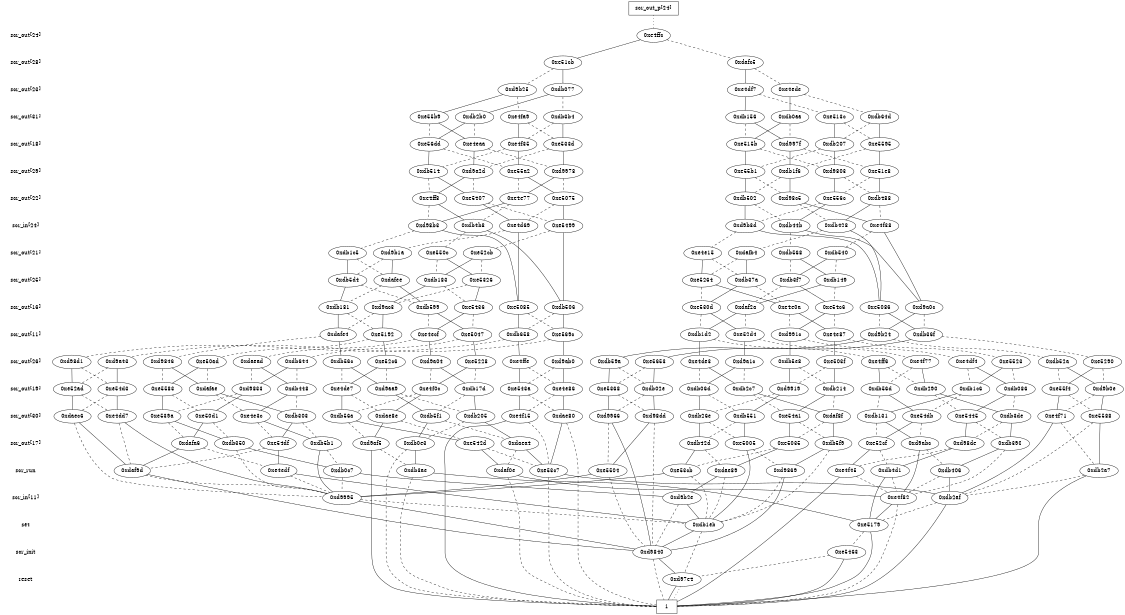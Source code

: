 digraph "DD" {
size = "7.5,10"
center = true;
edge [dir = none];
{ node [shape = plaintext];
  edge [style = invis];
  "CONST NODES" [style = invis];
" scr_out[24] " -> " scr_out[28] " -> " scr_out[23] " -> " scr_out[31] " -> " scr_out[18] " -> " scr_out[29] " -> " scr_out[22] " -> " scr_in[24] " -> " scr_out[21] " -> " scr_out[25] " -> " scr_out[16] " -> " scr_out[11] " -> " scr_out[26] " -> " scr_out[19] " -> " scr_out[30] " -> " scr_out[17] " -> " scr_run " -> " scr_in[11] " -> " set " -> " scr_init " -> " reset " -> "CONST NODES"; 
}
{ rank = same; node [shape = box]; edge [style = invis];
"  scr_out_p[24]  "; }
{ rank = same; " scr_out[24] ";
"0xe4ffc";
}
{ rank = same; " scr_out[28] ";
"0xe51cb";
"0xdafc5";
}
{ rank = same; " scr_out[23] ";
"0xe4df7";
"0xd9b25";
"0xdb077";
"0xe4ede";
}
{ rank = same; " scr_out[31] ";
"0xe4fa9";
"0xdb156";
"0xdb0aa";
"0xe55b9";
"0xdb64d";
"0xe513c";
"0xdb2b0";
"0xdb3b4";
}
{ rank = same; " scr_out[18] ";
"0xe515b";
"0xdb207";
"0xe533d";
"0xe5595";
"0xe56dd";
"0xe4eaa";
"0xe4f35";
"0xd997f";
}
{ rank = same; " scr_out[29] ";
"0xd9978";
"0xe55a2";
"0xe55b1";
"0xe51e8";
"0xdb514";
"0xd9a2d";
"0xdb1f6";
"0xd9803";
}
{ rank = same; " scr_out[22] ";
"0xe5407";
"0xdb488";
"0xe4e77";
"0xe4ff8";
"0xd98c5";
"0xdb502";
"0xe556c";
"0xe5075";
}
{ rank = same; " scr_in[24] ";
"0xe4d69";
"0xd98b3";
"0xdb44b";
"0xd9b3d";
"0xdb428";
"0xe5499";
"0xe4f38";
"0xdb4b8";
}
{ rank = same; " scr_out[21] ";
"0xdb1c5";
"0xdb540";
"0xdafb4";
"0xe550c";
"0xe52cb";
"0xe4e15";
"0xd9b1a";
"0xdb568";
}
{ rank = same; " scr_out[25] ";
"0xdb37a";
"0xdafee";
"0xdb183";
"0xdb3f7";
"0xe5326";
"0xdb5d4";
"0xe5264";
"0xdb149";
}
{ rank = same; " scr_out[16] ";
"0xe530d";
"0xe5086";
"0xe54c6";
"0xe5436";
"0xd9a0c";
"0xd9ac3";
"0xdb181";
"0xdb506";
"0xdaf2a";
"0xe5085";
"0xe4e0a";
"0xdb599";
}
{ rank = same; " scr_out[11] ";
"0xe5047";
"0xe569c";
"0xdb658";
"0xe5192";
"0xe52d4";
"0xe4e87";
"0xd991c";
"0xd9b24";
"0xe4ecf";
"0xdb1d2";
"0xdb36f";
"0xdafe4";
}
{ rank = same; " scr_out[26] ";
"0xdb56c";
"0xdb5e8";
"0xe4ffe";
"0xdb644";
"0xe503f";
"0xdaead";
"0xe4ff6";
"0xd9a04";
"0xe4f77";
"0xe4de3";
"0xe5653";
"0xd98d1";
"0xe50ad";
"0xe4df4";
"0xd9ab0";
"0xdb52a";
"0xdb59a";
"0xe5290";
"0xe5228";
"0xe5523";
"0xd9a1c";
"0xd9846";
"0xd9a43";
"0xe52c6";
}
{ rank = same; " scr_out[19] ";
"0xd9833";
"0xdb2c7";
"0xdb290";
"0xdafae";
"0xdb17d";
"0xdb214";
"0xe5583";
"0xe543a";
"0xd9aa9";
"0xe55f4";
"0xdb56d";
"0xdb06d";
"0xe52ad";
"0xe54d3";
"0xe5368";
"0xdb448";
"0xdb086";
"0xe4f0c";
"0xd9b0e";
"0xdb02e";
"0xd9919";
"0xe4de7";
"0xdb1c6";
"0xe4e86";
}
{ rank = same; " scr_out[30] ";
"0xe54a1";
"0xe4f15";
"0xd98dd";
"0xdb26e";
"0xe539a";
"0xe4dd7";
"0xdb131";
"0xdae80";
"0xdaec6";
"0xe4e3c";
"0xd9966";
"0xdaf8f";
"0xe4f71";
"0xdb56a";
"0xe50d1";
"0xe5588";
"0xdae8e";
"0xdb551";
"0xdb5f1";
"0xe54db";
"0xdb303";
"0xe5445";
"0xdb3de";
"0xdb205";
}
{ rank = same; " scr_out[17] ";
"0xe52cf";
"0xdb350";
"0xd9af5";
"0xdafa6";
"0xdb5f9";
"0xdb0e3";
"0xe54df";
"0xd98de";
"0xdb42d";
"0xdaea4";
"0xd9abc";
"0xe542d";
"0xe5005";
"0xdb390";
"0xe5035";
"0xdb5b1";
}
{ rank = same; " scr_run ";
"0xdb0c7";
"0xdb2a7";
"0xdb3ae";
"0xdb406";
"0xdaf0e";
"0xe5504";
"0xd9869";
"0xe4edf";
"0xdb4d1";
"0xe53cb";
"0xdaf9d";
"0xe4f45";
"0xe53c7";
"0xdae89";
}
{ rank = same; " scr_in[11] ";
"0xd9b2e";
"0xe4f82";
"0xd9995";
"0xdb2af";
}
{ rank = same; " set ";
"0xe5179";
"0xdb1eb";
}
{ rank = same; " scr_init ";
"0xe5463";
"0xd9840";
}
{ rank = same; " reset ";
"0xd97e4";
}
{ rank = same; "CONST NODES";
{ node [shape = box]; "0xd979d";
}
}
"  scr_out_p[24]  " -> "0xe4ffc" [style = dotted];
"0xe4ffc" -> "0xe51cb";
"0xe4ffc" -> "0xdafc5" [style = dashed];
"0xe51cb" -> "0xdb077";
"0xe51cb" -> "0xd9b25" [style = dashed];
"0xdafc5" -> "0xe4df7";
"0xdafc5" -> "0xe4ede" [style = dashed];
"0xe4df7" -> "0xdb156";
"0xe4df7" -> "0xe513c" [style = dashed];
"0xd9b25" -> "0xe55b9";
"0xd9b25" -> "0xe4fa9" [style = dashed];
"0xdb077" -> "0xdb2b0";
"0xdb077" -> "0xdb3b4" [style = dashed];
"0xe4ede" -> "0xdb0aa";
"0xe4ede" -> "0xdb64d" [style = dashed];
"0xe4fa9" -> "0xe4f35";
"0xe4fa9" -> "0xe533d" [style = dashed];
"0xdb156" -> "0xd997f";
"0xdb156" -> "0xe515b" [style = dashed];
"0xdb0aa" -> "0xe515b";
"0xdb0aa" -> "0xd997f" [style = dashed];
"0xe55b9" -> "0xe4eaa";
"0xe55b9" -> "0xe56dd" [style = dashed];
"0xdb64d" -> "0xe5595";
"0xdb64d" -> "0xdb207" [style = dashed];
"0xe513c" -> "0xdb207";
"0xe513c" -> "0xe5595" [style = dashed];
"0xdb2b0" -> "0xe56dd";
"0xdb2b0" -> "0xe4eaa" [style = dashed];
"0xdb3b4" -> "0xe533d";
"0xdb3b4" -> "0xe4f35" [style = dashed];
"0xe515b" -> "0xe55b1";
"0xe515b" -> "0xd9803" [style = dashed];
"0xdb207" -> "0xd9803";
"0xdb207" -> "0xe55b1" [style = dashed];
"0xe533d" -> "0xd9978";
"0xe533d" -> "0xd9a2d" [style = dashed];
"0xe5595" -> "0xe51e8";
"0xe5595" -> "0xdb1f6" [style = dashed];
"0xe56dd" -> "0xdb514";
"0xe56dd" -> "0xe55a2" [style = dashed];
"0xe4eaa" -> "0xd9a2d";
"0xe4eaa" -> "0xd9978" [style = dashed];
"0xe4f35" -> "0xe55a2";
"0xe4f35" -> "0xdb514" [style = dashed];
"0xd997f" -> "0xdb1f6";
"0xd997f" -> "0xe51e8" [style = dashed];
"0xd9978" -> "0xe4e77";
"0xd9978" -> "0xe5075" [style = dashed];
"0xe55a2" -> "0xe5075";
"0xe55a2" -> "0xe4e77" [style = dashed];
"0xe55b1" -> "0xdb502";
"0xe55b1" -> "0xd98c5" [style = dashed];
"0xe51e8" -> "0xdb488";
"0xe51e8" -> "0xe556c" [style = dashed];
"0xdb514" -> "0xe5407";
"0xdb514" -> "0xe4ff8" [style = dashed];
"0xd9a2d" -> "0xe4ff8";
"0xd9a2d" -> "0xe5407" [style = dashed];
"0xdb1f6" -> "0xd98c5";
"0xdb1f6" -> "0xdb502" [style = dashed];
"0xd9803" -> "0xe556c";
"0xd9803" -> "0xdb488" [style = dashed];
"0xe5407" -> "0xe4d69";
"0xe5407" -> "0xe5499" [style = dashed];
"0xdb488" -> "0xdb428";
"0xdb488" -> "0xe4f38" [style = dashed];
"0xe4e77" -> "0xd98b3";
"0xe4e77" -> "0xdb4b8" [style = dashed];
"0xe4ff8" -> "0xdb4b8";
"0xe4ff8" -> "0xd98b3" [style = dashed];
"0xd98c5" -> "0xe4f38";
"0xd98c5" -> "0xdb428" [style = dashed];
"0xdb502" -> "0xd9b3d";
"0xdb502" -> "0xdb44b" [style = dashed];
"0xe556c" -> "0xdb44b";
"0xe556c" -> "0xd9b3d" [style = dashed];
"0xe5075" -> "0xe5499";
"0xe5075" -> "0xe4d69" [style = dashed];
"0xe4d69" -> "0xe5085";
"0xe4d69" -> "0xd9b1a" [style = dashed];
"0xd98b3" -> "0xe5085";
"0xd98b3" -> "0xdb1c5" [style = dashed];
"0xdb44b" -> "0xd9a0c";
"0xdb44b" -> "0xdb568" [style = dashed];
"0xd9b3d" -> "0xe5086";
"0xd9b3d" -> "0xe4e15" [style = dashed];
"0xdb428" -> "0xe5086";
"0xdb428" -> "0xdafb4" [style = dashed];
"0xe5499" -> "0xdb506";
"0xe5499" -> "0xe52cb" [style = dashed];
"0xe4f38" -> "0xd9a0c";
"0xe4f38" -> "0xdb540" [style = dashed];
"0xdb4b8" -> "0xdb506";
"0xdb4b8" -> "0xe550c" [style = dashed];
"0xdb1c5" -> "0xdb5d4";
"0xdb1c5" -> "0xdafee" [style = dashed];
"0xdb540" -> "0xdb3f7";
"0xdb540" -> "0xdb149" [style = dashed];
"0xdafb4" -> "0xdb37a";
"0xdafb4" -> "0xe5264" [style = dashed];
"0xe550c" -> "0xe5326";
"0xe550c" -> "0xdb183" [style = dashed];
"0xe52cb" -> "0xdb183";
"0xe52cb" -> "0xe5326" [style = dashed];
"0xe4e15" -> "0xe5264";
"0xe4e15" -> "0xdb37a" [style = dashed];
"0xd9b1a" -> "0xdafee";
"0xd9b1a" -> "0xdb5d4" [style = dashed];
"0xdb568" -> "0xdb149";
"0xdb568" -> "0xdb3f7" [style = dashed];
"0xdb37a" -> "0xe530d";
"0xdb37a" -> "0xe4e0a" [style = dashed];
"0xdafee" -> "0xdb599";
"0xdafee" -> "0xdb181" [style = dashed];
"0xdb183" -> "0xd9ac3";
"0xdb183" -> "0xe5436" [style = dashed];
"0xdb3f7" -> "0xe54c6";
"0xdb3f7" -> "0xdaf2a" [style = dashed];
"0xe5326" -> "0xe5436";
"0xe5326" -> "0xd9ac3" [style = dashed];
"0xdb5d4" -> "0xdb181";
"0xdb5d4" -> "0xdb599" [style = dashed];
"0xe5264" -> "0xe4e0a";
"0xe5264" -> "0xe530d" [style = dashed];
"0xdb149" -> "0xdaf2a";
"0xdb149" -> "0xe54c6" [style = dashed];
"0xe530d" -> "0xe52d4";
"0xe530d" -> "0xdb1d2" [style = dashed];
"0xe5086" -> "0xdb36f";
"0xe5086" -> "0xd9b24" [style = dashed];
"0xe54c6" -> "0xd991c";
"0xe54c6" -> "0xe4e87" [style = dashed];
"0xe5436" -> "0xe4ecf";
"0xe5436" -> "0xe5047" [style = dashed];
"0xd9a0c" -> "0xd9b24";
"0xd9a0c" -> "0xdb36f" [style = dashed];
"0xd9ac3" -> "0xe5192";
"0xd9ac3" -> "0xdafe4" [style = dashed];
"0xdb181" -> "0xdafe4";
"0xdb181" -> "0xe5192" [style = dashed];
"0xdb506" -> "0xe569c";
"0xdb506" -> "0xdb658" [style = dashed];
"0xdaf2a" -> "0xdb1d2";
"0xdaf2a" -> "0xe52d4" [style = dashed];
"0xe5085" -> "0xdb658";
"0xe5085" -> "0xe569c" [style = dashed];
"0xe4e0a" -> "0xe4e87";
"0xe4e0a" -> "0xd991c" [style = dashed];
"0xdb599" -> "0xe5047";
"0xdb599" -> "0xe4ecf" [style = dashed];
"0xe5047" -> "0xe5228";
"0xe5047" -> "0xdb644" [style = dashed];
"0xe569c" -> "0xd9ab0";
"0xe569c" -> "0xd9a43" [style = dashed];
"0xdb658" -> "0xe4ffe";
"0xdb658" -> "0xd98d1" [style = dashed];
"0xe5192" -> "0xe52c6";
"0xe5192" -> "0xe50ad" [style = dashed];
"0xe52d4" -> "0xd9a1c";
"0xe52d4" -> "0xe4f77" [style = dashed];
"0xe4e87" -> "0xe503f";
"0xe4e87" -> "0xe5523" [style = dashed];
"0xd991c" -> "0xdb5e8";
"0xd991c" -> "0xe4df4" [style = dashed];
"0xd9b24" -> "0xdb59a";
"0xd9b24" -> "0xdb52a" [style = dashed];
"0xe4ecf" -> "0xd9a04";
"0xe4ecf" -> "0xdaead" [style = dashed];
"0xdb1d2" -> "0xe4de3";
"0xdb1d2" -> "0xe4ff6" [style = dashed];
"0xdb36f" -> "0xe5653";
"0xdb36f" -> "0xe5290" [style = dashed];
"0xdafe4" -> "0xdb56c";
"0xdafe4" -> "0xd9846" [style = dashed];
"0xdb56c" -> "0xd9aa9";
"0xdb56c" -> "0xe4de7" [style = dashed];
"0xdb5e8" -> "0xd9919";
"0xdb5e8" -> "0xdb214" [style = dashed];
"0xe4ffe" -> "0xe543a";
"0xe4ffe" -> "0xe4e86" [style = dashed];
"0xdb644" -> "0xd9833";
"0xdb644" -> "0xdb448" [style = dashed];
"0xe503f" -> "0xdb214";
"0xe503f" -> "0xd9919" [style = dashed];
"0xdaead" -> "0xdb448";
"0xdaead" -> "0xd9833" [style = dashed];
"0xe4ff6" -> "0xdb56d";
"0xe4ff6" -> "0xdb290" [style = dashed];
"0xd9a04" -> "0xdb17d";
"0xd9a04" -> "0xe4f0c" [style = dashed];
"0xe4f77" -> "0xdb290";
"0xe4f77" -> "0xdb56d" [style = dashed];
"0xe4de3" -> "0xdb2c7";
"0xe4de3" -> "0xdb06d" [style = dashed];
"0xe5653" -> "0xdb02e";
"0xe5653" -> "0xe5368" [style = dashed];
"0xd98d1" -> "0xe52ad";
"0xd98d1" -> "0xe54d3" [style = dashed];
"0xe50ad" -> "0xe5583";
"0xe50ad" -> "0xdafae" [style = dashed];
"0xe4df4" -> "0xdb086";
"0xe4df4" -> "0xdb1c6" [style = dashed];
"0xd9ab0" -> "0xe4e86";
"0xd9ab0" -> "0xe543a" [style = dashed];
"0xdb52a" -> "0xd9b0e";
"0xdb52a" -> "0xe55f4" [style = dashed];
"0xdb59a" -> "0xe5368";
"0xdb59a" -> "0xdb02e" [style = dashed];
"0xe5290" -> "0xe55f4";
"0xe5290" -> "0xd9b0e" [style = dashed];
"0xe5228" -> "0xe4f0c";
"0xe5228" -> "0xdb17d" [style = dashed];
"0xe5523" -> "0xdb1c6";
"0xe5523" -> "0xdb086" [style = dashed];
"0xd9a1c" -> "0xdb06d";
"0xd9a1c" -> "0xdb2c7" [style = dashed];
"0xd9846" -> "0xdafae";
"0xd9846" -> "0xe5583" [style = dashed];
"0xd9a43" -> "0xe54d3";
"0xd9a43" -> "0xe52ad" [style = dashed];
"0xe52c6" -> "0xe4de7";
"0xe52c6" -> "0xd9aa9" [style = dashed];
"0xd9833" -> "0xe50d1";
"0xd9833" -> "0xe539a" [style = dashed];
"0xdb2c7" -> "0xdaf8f";
"0xdb2c7" -> "0xe54a1" [style = dashed];
"0xdb290" -> "0xdb3de";
"0xdb290" -> "0xe5445" [style = dashed];
"0xdafae" -> "0xdb303";
"0xdafae" -> "0xe4e3c" [style = dashed];
"0xdb17d" -> "0xdb205";
"0xdb17d" -> "0xdb5f1" [style = dashed];
"0xdb214" -> "0xe54a1";
"0xdb214" -> "0xdaf8f" [style = dashed];
"0xe5583" -> "0xe539a";
"0xe5583" -> "0xe50d1" [style = dashed];
"0xe543a" -> "0xe4f15";
"0xe543a" -> "0xdae80" [style = dashed];
"0xd9aa9" -> "0xdb5f1";
"0xd9aa9" -> "0xdb205" [style = dashed];
"0xe55f4" -> "0xe4f71";
"0xe55f4" -> "0xe5588" [style = dashed];
"0xdb56d" -> "0xe54db";
"0xdb56d" -> "0xdb131" [style = dashed];
"0xdb06d" -> "0xdb26e";
"0xdb06d" -> "0xdb551" [style = dashed];
"0xe52ad" -> "0xdaec6";
"0xe52ad" -> "0xe4dd7" [style = dashed];
"0xe54d3" -> "0xe4dd7";
"0xe54d3" -> "0xdaec6" [style = dashed];
"0xe5368" -> "0xd9966";
"0xe5368" -> "0xd98dd" [style = dashed];
"0xdb448" -> "0xe4e3c";
"0xdb448" -> "0xdb303" [style = dashed];
"0xdb086" -> "0xe5445";
"0xdb086" -> "0xdb3de" [style = dashed];
"0xe4f0c" -> "0xdae8e";
"0xe4f0c" -> "0xdb56a" [style = dashed];
"0xd9b0e" -> "0xe5588";
"0xd9b0e" -> "0xe4f71" [style = dashed];
"0xdb02e" -> "0xd98dd";
"0xdb02e" -> "0xd9966" [style = dashed];
"0xd9919" -> "0xdb551";
"0xd9919" -> "0xdb26e" [style = dashed];
"0xe4de7" -> "0xdb56a";
"0xe4de7" -> "0xdae8e" [style = dashed];
"0xdb1c6" -> "0xdb131";
"0xdb1c6" -> "0xe54db" [style = dashed];
"0xe4e86" -> "0xdae80";
"0xe4e86" -> "0xe4f15" [style = dashed];
"0xe54a1" -> "0xe5035";
"0xe54a1" -> "0xdb5f9" [style = dashed];
"0xe4f15" -> "0xd979d";
"0xe4f15" -> "0xe53c7" [style = dashed];
"0xd98dd" -> "0xe5504";
"0xd98dd" -> "0xd9840" [style = dashed];
"0xdb26e" -> "0xdb42d";
"0xdb26e" -> "0xe5005" [style = dashed];
"0xe539a" -> "0xdb350";
"0xe539a" -> "0xdafa6" [style = dashed];
"0xe4dd7" -> "0xd9995";
"0xe4dd7" -> "0xdaf9d" [style = dashed];
"0xdb131" -> "0xd9abc";
"0xdb131" -> "0xe52cf" [style = dashed];
"0xdae80" -> "0xe53c7";
"0xdae80" -> "0xd979d" [style = dashed];
"0xdaec6" -> "0xdaf9d";
"0xdaec6" -> "0xd9995" [style = dashed];
"0xe4e3c" -> "0xdb5b1";
"0xe4e3c" -> "0xe54df" [style = dashed];
"0xd9966" -> "0xd9840";
"0xd9966" -> "0xe5504" [style = dashed];
"0xdaf8f" -> "0xdb5f9";
"0xdaf8f" -> "0xe5035" [style = dashed];
"0xe4f71" -> "0xdb2af";
"0xe4f71" -> "0xdb2a7" [style = dashed];
"0xdb56a" -> "0xe542d";
"0xdb56a" -> "0xd9af5" [style = dashed];
"0xe50d1" -> "0xdafa6";
"0xe50d1" -> "0xdb350" [style = dashed];
"0xe5588" -> "0xdb2a7";
"0xe5588" -> "0xdb2af" [style = dashed];
"0xdae8e" -> "0xd9af5";
"0xdae8e" -> "0xe542d" [style = dashed];
"0xdb551" -> "0xe5005";
"0xdb551" -> "0xdb42d" [style = dashed];
"0xdb5f1" -> "0xdb0e3";
"0xdb5f1" -> "0xdaea4" [style = dashed];
"0xe54db" -> "0xe52cf";
"0xe54db" -> "0xd9abc" [style = dashed];
"0xdb303" -> "0xe54df";
"0xdb303" -> "0xdb5b1" [style = dashed];
"0xe5445" -> "0xd98de";
"0xe5445" -> "0xdb390" [style = dashed];
"0xdb3de" -> "0xdb390";
"0xdb3de" -> "0xd98de" [style = dashed];
"0xdb205" -> "0xdaea4";
"0xdb205" -> "0xdb0e3" [style = dashed];
"0xe52cf" -> "0xe4f45";
"0xe52cf" -> "0xdb4d1" [style = dashed];
"0xdb350" -> "0xdb0c7";
"0xdb350" -> "0xd9995" [style = dashed];
"0xd9af5" -> "0xd979d";
"0xd9af5" -> "0xdb3ae" [style = dashed];
"0xdafa6" -> "0xdaf9d";
"0xdafa6" -> "0xe4edf" [style = dashed];
"0xdb5f9" -> "0xd9869";
"0xdb5f9" -> "0xdb1eb" [style = dashed];
"0xdb0e3" -> "0xdb3ae";
"0xdb0e3" -> "0xd979d" [style = dashed];
"0xe54df" -> "0xe4edf";
"0xe54df" -> "0xdaf9d" [style = dashed];
"0xd98de" -> "0xdb4d1";
"0xd98de" -> "0xe4f45" [style = dashed];
"0xdb42d" -> "0xe53cb";
"0xdb42d" -> "0xdae89" [style = dashed];
"0xdaea4" -> "0xe53c7";
"0xdaea4" -> "0xdaf0e" [style = dashed];
"0xd9abc" -> "0xe4f82";
"0xd9abc" -> "0xdb406" [style = dashed];
"0xe542d" -> "0xdaf0e";
"0xe542d" -> "0xe53c7" [style = dashed];
"0xe5005" -> "0xdb1eb";
"0xe5005" -> "0xd9869" [style = dashed];
"0xdb390" -> "0xdb406";
"0xdb390" -> "0xe4f82" [style = dashed];
"0xe5035" -> "0xdae89";
"0xe5035" -> "0xe53cb" [style = dashed];
"0xdb5b1" -> "0xd9995";
"0xdb5b1" -> "0xdb0c7" [style = dashed];
"0xdb0c7" -> "0xd9b2e";
"0xdb0c7" -> "0xd9995" [style = dashed];
"0xdb2a7" -> "0xd979d";
"0xdb2a7" -> "0xdb2af" [style = dashed];
"0xdb3ae" -> "0xe5179";
"0xdb3ae" -> "0xd979d" [style = dashed];
"0xdb406" -> "0xdb2af";
"0xdb406" -> "0xe4f82" [style = dashed];
"0xdaf0e" -> "0xe4f82";
"0xdaf0e" -> "0xd979d" [style = dashed];
"0xe5504" -> "0xd9995";
"0xe5504" -> "0xd9840" [style = dashed];
"0xd9869" -> "0xd9840";
"0xd9869" -> "0xdb1eb" [style = dashed];
"0xe4edf" -> "0xdb1eb";
"0xe4edf" -> "0xd9995" [style = dashed];
"0xdb4d1" -> "0xe5179";
"0xdb4d1" -> "0xe4f82" [style = dashed];
"0xe53cb" -> "0xd9995";
"0xe53cb" -> "0xdb1eb" [style = dashed];
"0xdaf9d" -> "0xd9840";
"0xdaf9d" -> "0xd9995" [style = dashed];
"0xe4f45" -> "0xd979d";
"0xe4f45" -> "0xe4f82" [style = dashed];
"0xe53c7" -> "0xdb2af";
"0xe53c7" -> "0xd979d" [style = dashed];
"0xdae89" -> "0xd9b2e";
"0xdae89" -> "0xdb1eb" [style = dashed];
"0xd9b2e" -> "0xdb1eb";
"0xd9b2e" -> "0xd9840" [style = dashed];
"0xe4f82" -> "0xe5179";
"0xe4f82" -> "0xd979d" [style = dashed];
"0xd9995" -> "0xd9840";
"0xd9995" -> "0xdb1eb" [style = dashed];
"0xdb2af" -> "0xd979d";
"0xdb2af" -> "0xe5179" [style = dashed];
"0xe5179" -> "0xd979d";
"0xe5179" -> "0xe5463" [style = dashed];
"0xdb1eb" -> "0xd9840";
"0xdb1eb" -> "0xd97e4" [style = dashed];
"0xe5463" -> "0xd979d";
"0xe5463" -> "0xd97e4" [style = dashed];
"0xd9840" -> "0xd97e4";
"0xd9840" -> "0xd979d" [style = dashed];
"0xd97e4" -> "0xd979d";
"0xd97e4" -> "0xd979d" [style = dotted];
"0xd979d" [label = "1"];
}
